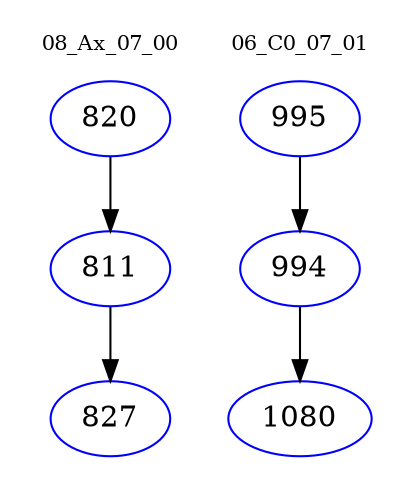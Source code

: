 digraph{
subgraph cluster_0 {
color = white
label = "08_Ax_07_00";
fontsize=10;
T0_820 [label="820", color="blue"]
T0_820 -> T0_811 [color="black"]
T0_811 [label="811", color="blue"]
T0_811 -> T0_827 [color="black"]
T0_827 [label="827", color="blue"]
}
subgraph cluster_1 {
color = white
label = "06_C0_07_01";
fontsize=10;
T1_995 [label="995", color="blue"]
T1_995 -> T1_994 [color="black"]
T1_994 [label="994", color="blue"]
T1_994 -> T1_1080 [color="black"]
T1_1080 [label="1080", color="blue"]
}
}
